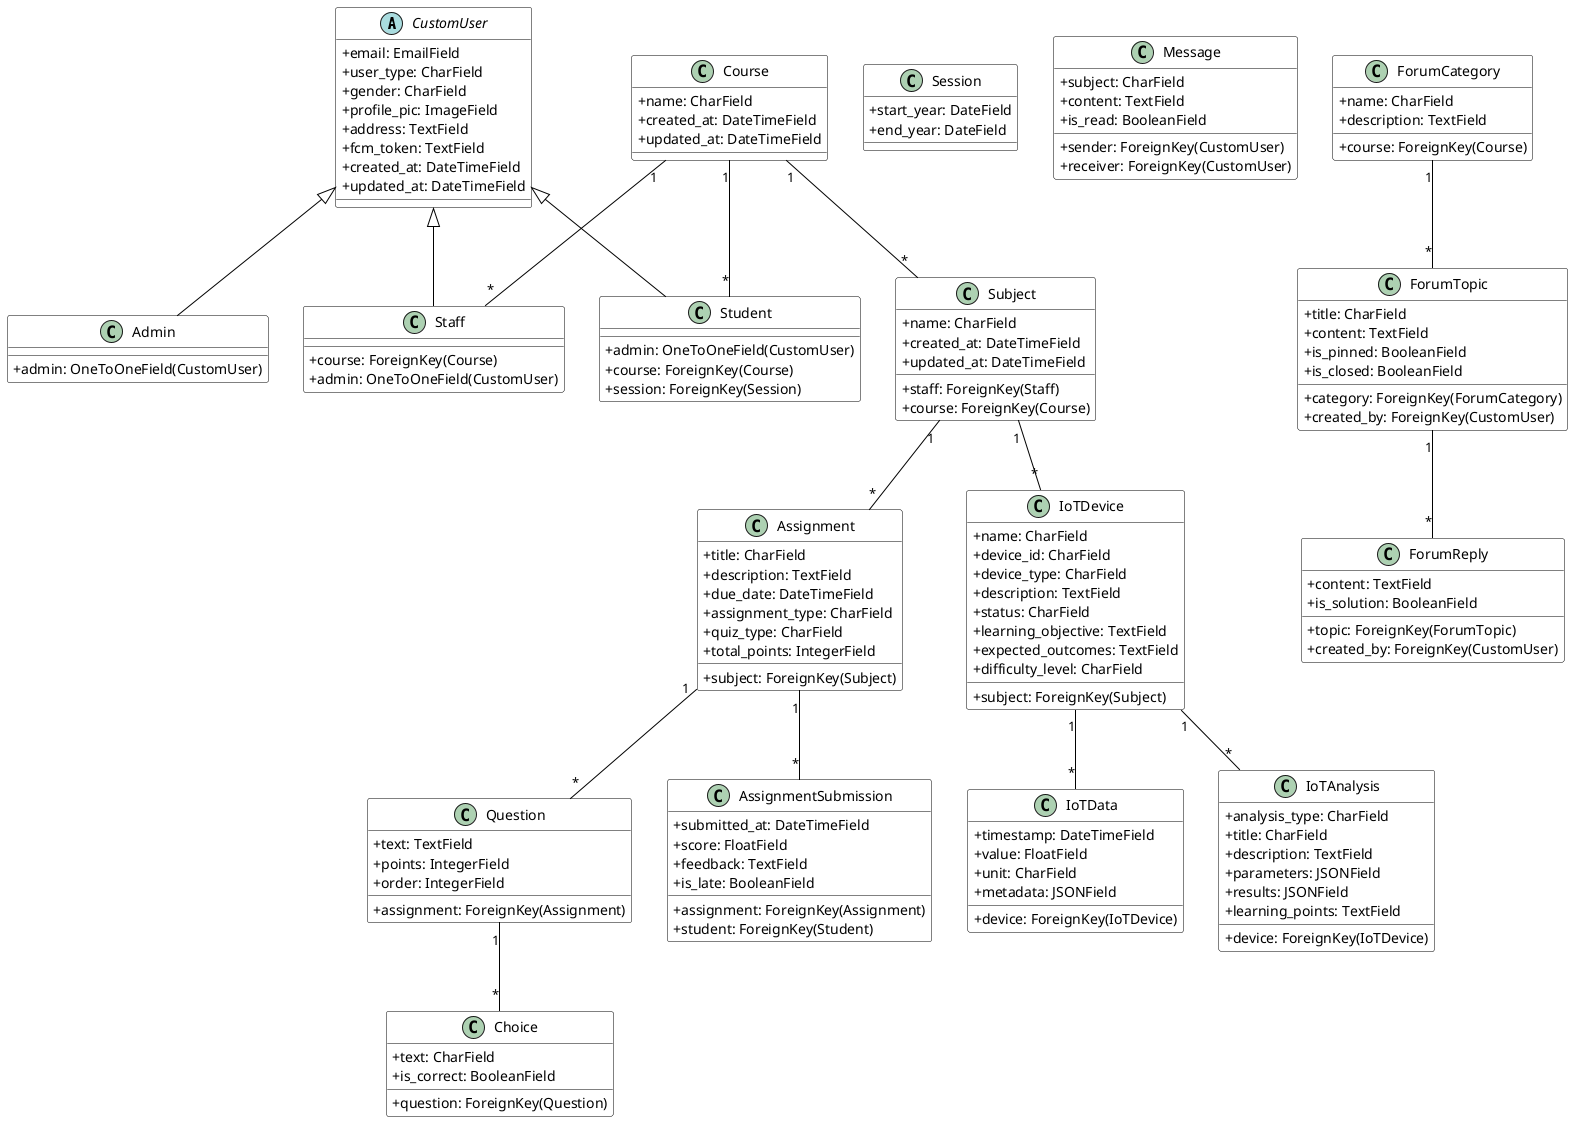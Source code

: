 @startuml Cassiop-e Database Schema

' Style du diagramme
skinparam classAttributeIconSize 0
skinparam class {
    BackgroundColor White
    ArrowColor Black
    BorderColor Black
}

' Définition des classes principales
abstract class CustomUser {
    +email: EmailField
    +user_type: CharField
    +gender: CharField
    +profile_pic: ImageField
    +address: TextField
    +fcm_token: TextField
    +created_at: DateTimeField
    +updated_at: DateTimeField
}

class Admin {
    +admin: OneToOneField(CustomUser)
}

class Staff {
    +course: ForeignKey(Course)
    +admin: OneToOneField(CustomUser)
}

class Student {
    +admin: OneToOneField(CustomUser)
    +course: ForeignKey(Course)
    +session: ForeignKey(Session)
}

class Course {
    +name: CharField
    +created_at: DateTimeField
    +updated_at: DateTimeField
}

class Subject {
    +name: CharField
    +staff: ForeignKey(Staff)
    +course: ForeignKey(Course)
    +created_at: DateTimeField
    +updated_at: DateTimeField
}

class Session {
    +start_year: DateField
    +end_year: DateField
}

' Modèles d'évaluation et de progression
class Assignment {
    +title: CharField
    +description: TextField
    +subject: ForeignKey(Subject)
    +due_date: DateTimeField
    +assignment_type: CharField
    +quiz_type: CharField
    +total_points: IntegerField
}

class Question {
    +assignment: ForeignKey(Assignment)
    +text: TextField
    +points: IntegerField
    +order: IntegerField
}

class Choice {
    +question: ForeignKey(Question)
    +text: CharField
    +is_correct: BooleanField
}

class AssignmentSubmission {
    +assignment: ForeignKey(Assignment)
    +student: ForeignKey(Student)
    +submitted_at: DateTimeField
    +score: FloatField
    +feedback: TextField
    +is_late: BooleanField
}

' Modèles IoT
class IoTDevice {
    +name: CharField
    +device_id: CharField
    +device_type: CharField
    +description: TextField
    +status: CharField
    +subject: ForeignKey(Subject)
    +learning_objective: TextField
    +expected_outcomes: TextField
    +difficulty_level: CharField
}

class IoTData {
    +device: ForeignKey(IoTDevice)
    +timestamp: DateTimeField
    +value: FloatField
    +unit: CharField
    +metadata: JSONField
}

class IoTAnalysis {
    +device: ForeignKey(IoTDevice)
    +analysis_type: CharField
    +title: CharField
    +description: TextField
    +parameters: JSONField
    +results: JSONField
    +learning_points: TextField
}

' Modèles de communication
class Message {
    +sender: ForeignKey(CustomUser)
    +receiver: ForeignKey(CustomUser)
    +subject: CharField
    +content: TextField
    +is_read: BooleanField
}

class ForumCategory {
    +name: CharField
    +description: TextField
    +course: ForeignKey(Course)
}

class ForumTopic {
    +title: CharField
    +content: TextField
    +category: ForeignKey(ForumCategory)
    +created_by: ForeignKey(CustomUser)
    +is_pinned: BooleanField
    +is_closed: BooleanField
}

class ForumReply {
    +topic: ForeignKey(ForumTopic)
    +content: TextField
    +created_by: ForeignKey(CustomUser)
    +is_solution: BooleanField
}

' Relations
CustomUser <|-- Admin
CustomUser <|-- Staff
CustomUser <|-- Student

Course "1" -- "*" Subject
Course "1" -- "*" Staff
Course "1" -- "*" Student

Subject "1" -- "*" IoTDevice
Subject "1" -- "*" Assignment

Assignment "1" -- "*" Question
Question "1" -- "*" Choice
Assignment "1" -- "*" AssignmentSubmission

IoTDevice "1" -- "*" IoTData
IoTDevice "1" -- "*" IoTAnalysis

ForumCategory "1" -- "*" ForumTopic
ForumTopic "1" -- "*" ForumReply

@enduml 